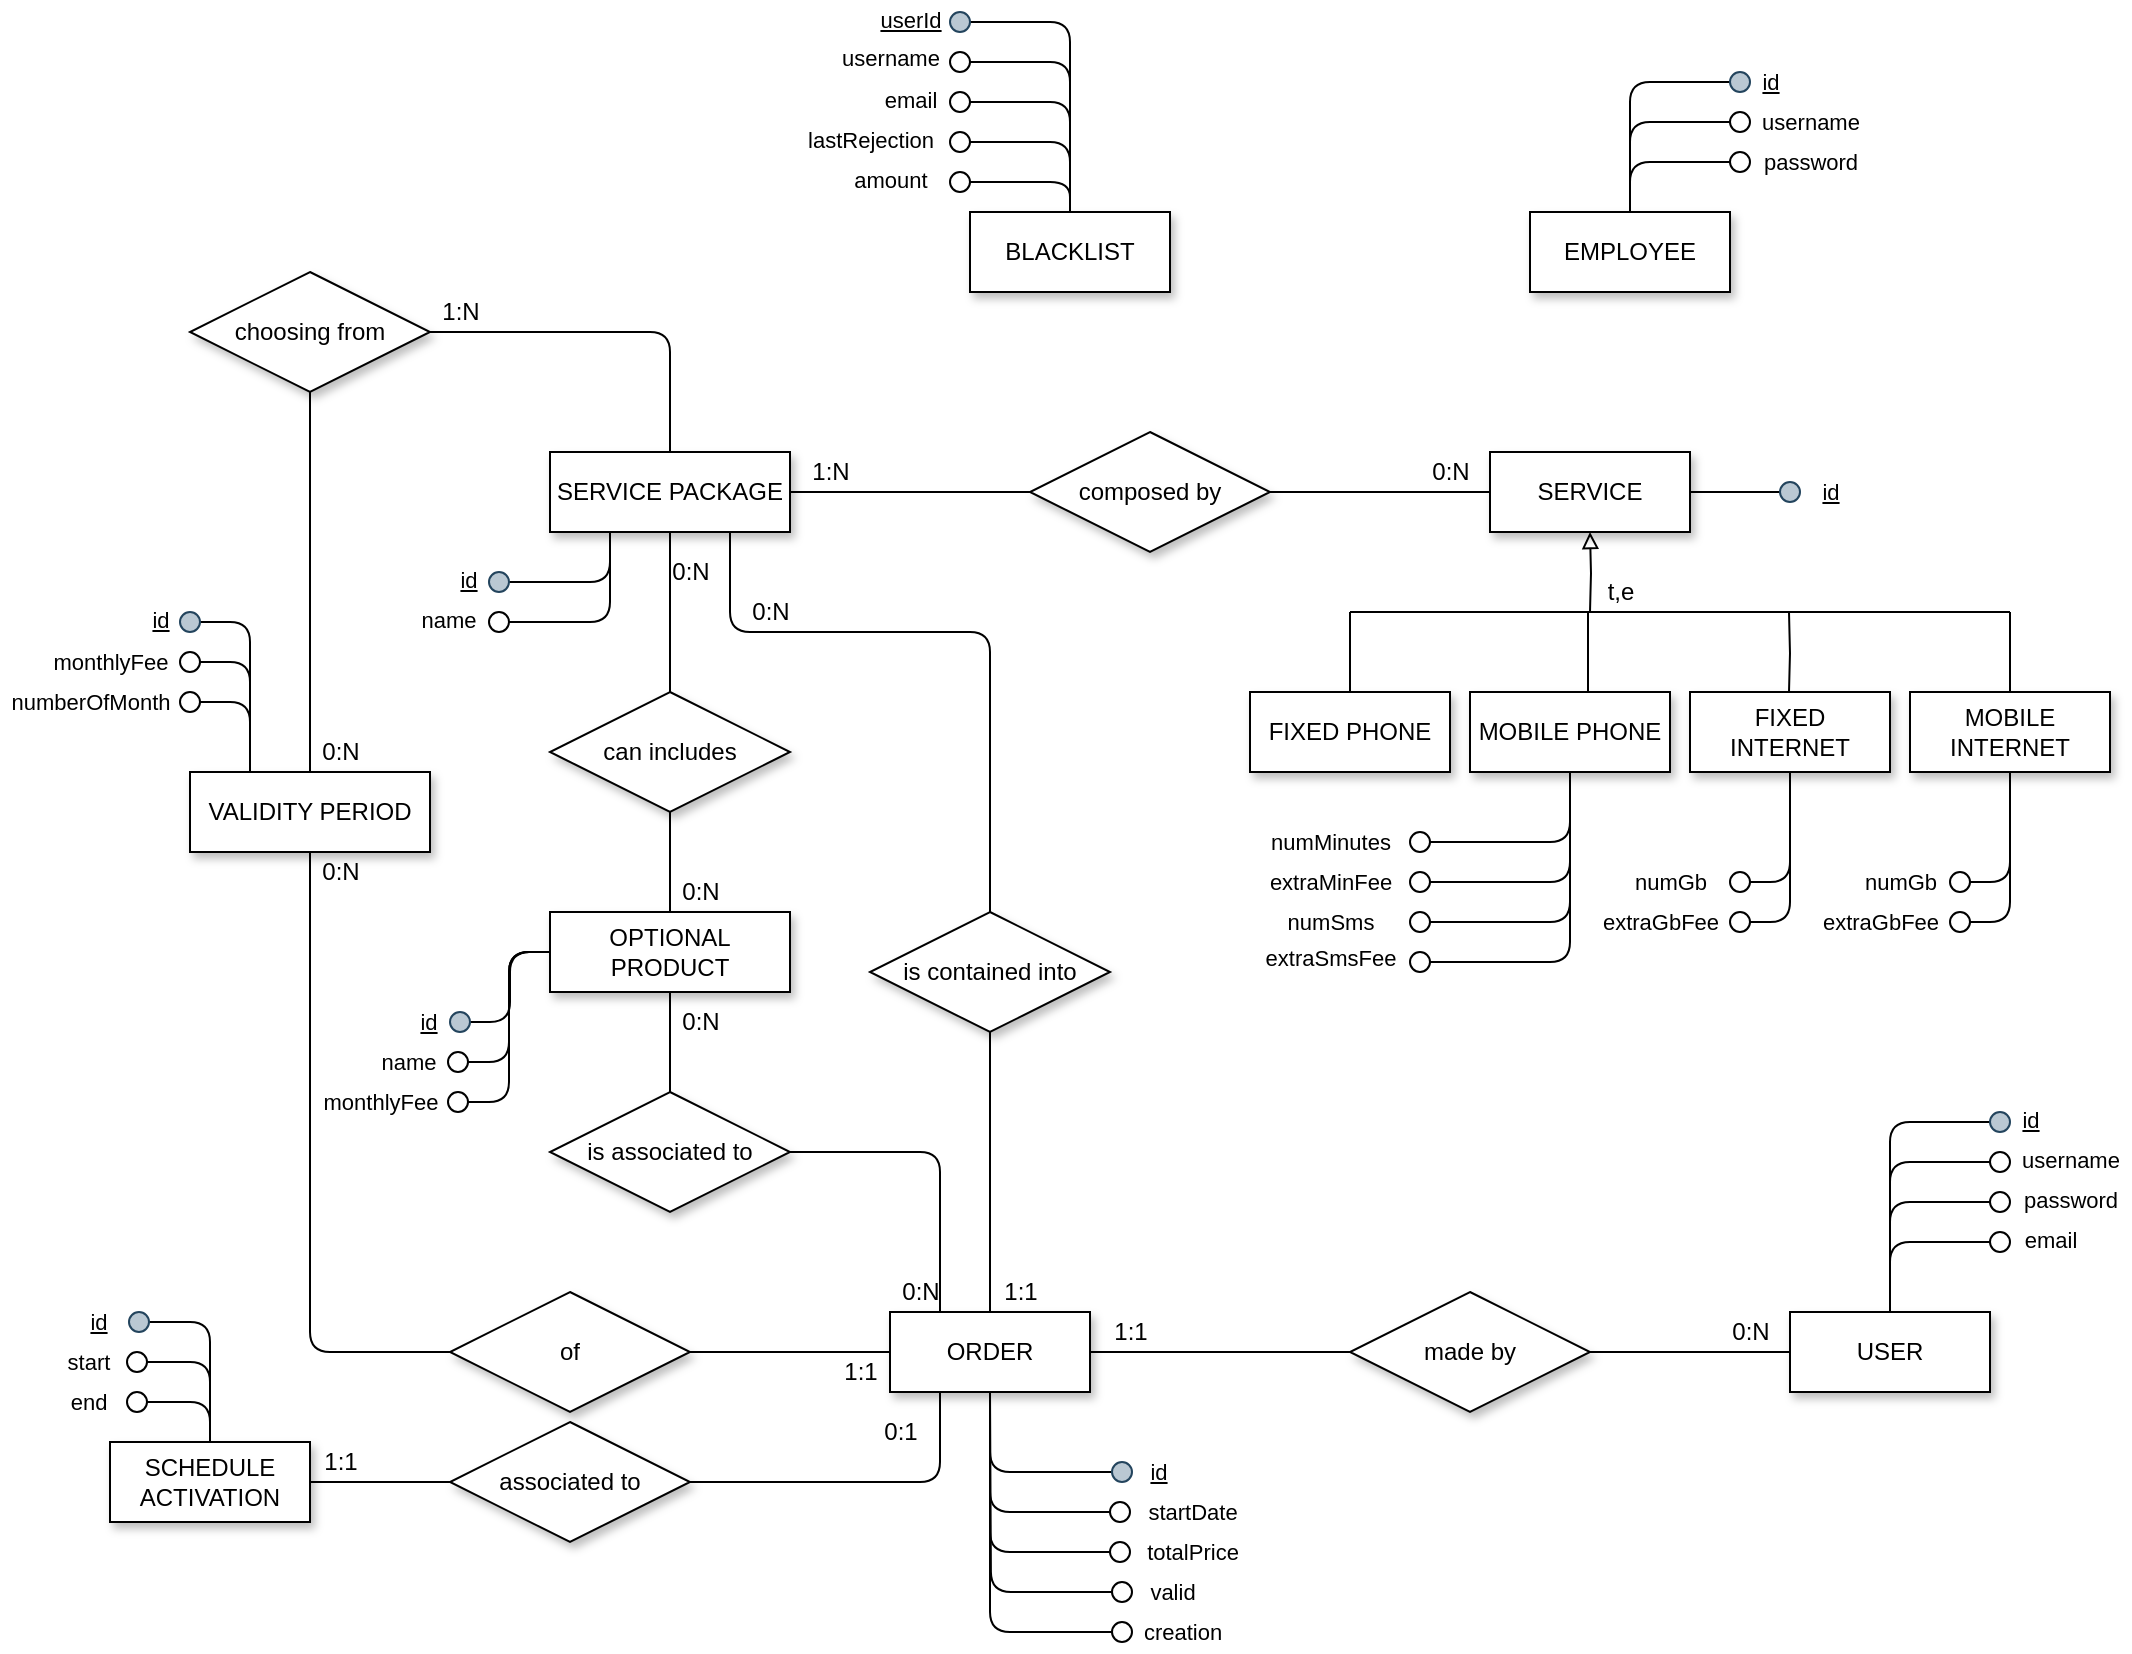 <mxfile version="14.1.8" type="device"><diagram id="R2lEEEUBdFMjLlhIrx00" name="Page-1"><mxGraphModel dx="2031" dy="1174" grid="1" gridSize="10" guides="1" tooltips="1" connect="1" arrows="1" fold="1" page="1" pageScale="1" pageWidth="1100" pageHeight="850" math="0" shadow="0" extFonts="Permanent Marker^https://fonts.googleapis.com/css?family=Permanent+Marker"><root><mxCell id="0"/><mxCell id="1" parent="0"/><mxCell id="DL8TRRLfG4bIvqw7G9jC-22" style="edgeStyle=orthogonalEdgeStyle;rounded=1;orthogonalLoop=1;jettySize=auto;html=1;endArrow=none;endFill=0;exitX=0.5;exitY=1;exitDx=0;exitDy=0;entryX=0;entryY=0.5;entryDx=0;entryDy=0;" parent="1" source="DL8TRRLfG4bIvqw7G9jC-1" target="DL8TRRLfG4bIvqw7G9jC-36" edge="1"><mxGeometry relative="1" as="geometry"><mxPoint x="240" y="710" as="targetPoint"/></mxGeometry></mxCell><mxCell id="fl0p3WWboiXmu6YrCpWv-63" style="edgeStyle=orthogonalEdgeStyle;rounded=1;orthogonalLoop=1;jettySize=auto;html=1;exitX=0.25;exitY=0;exitDx=0;exitDy=0;entryX=1;entryY=0.5;entryDx=0;entryDy=0;endArrow=none;endFill=0;fontSize=11;" edge="1" parent="1" source="DL8TRRLfG4bIvqw7G9jC-1" target="fl0p3WWboiXmu6YrCpWv-62"><mxGeometry relative="1" as="geometry"/></mxCell><mxCell id="fl0p3WWboiXmu6YrCpWv-64" style="edgeStyle=orthogonalEdgeStyle;rounded=1;orthogonalLoop=1;jettySize=auto;html=1;exitX=0.25;exitY=0;exitDx=0;exitDy=0;entryX=1;entryY=0.5;entryDx=0;entryDy=0;endArrow=none;endFill=0;fontSize=11;" edge="1" parent="1" source="DL8TRRLfG4bIvqw7G9jC-1" target="fl0p3WWboiXmu6YrCpWv-61"><mxGeometry relative="1" as="geometry"/></mxCell><mxCell id="fl0p3WWboiXmu6YrCpWv-65" style="edgeStyle=orthogonalEdgeStyle;rounded=1;orthogonalLoop=1;jettySize=auto;html=1;exitX=0.25;exitY=0;exitDx=0;exitDy=0;entryX=1;entryY=0.5;entryDx=0;entryDy=0;endArrow=none;endFill=0;fontSize=11;" edge="1" parent="1" source="DL8TRRLfG4bIvqw7G9jC-1" target="fl0p3WWboiXmu6YrCpWv-60"><mxGeometry relative="1" as="geometry"/></mxCell><mxCell id="DL8TRRLfG4bIvqw7G9jC-1" value="VALIDITY PERIOD" style="whiteSpace=wrap;html=1;align=center;shadow=1;" parent="1" vertex="1"><mxGeometry x="100" y="400" width="120" height="40" as="geometry"/></mxCell><mxCell id="DL8TRRLfG4bIvqw7G9jC-27" style="edgeStyle=orthogonalEdgeStyle;rounded=1;orthogonalLoop=1;jettySize=auto;html=1;entryX=1;entryY=0.5;entryDx=0;entryDy=0;endArrow=none;endFill=0;exitX=0.5;exitY=0;exitDx=0;exitDy=0;" parent="1" source="DL8TRRLfG4bIvqw7G9jC-2" target="DL8TRRLfG4bIvqw7G9jC-5" edge="1"><mxGeometry relative="1" as="geometry"/></mxCell><mxCell id="DL8TRRLfG4bIvqw7G9jC-28" value="" style="edgeStyle=orthogonalEdgeStyle;rounded=1;orthogonalLoop=1;jettySize=auto;html=1;endArrow=none;endFill=0;" parent="1" source="DL8TRRLfG4bIvqw7G9jC-2" target="DL8TRRLfG4bIvqw7G9jC-19" edge="1"><mxGeometry relative="1" as="geometry"/></mxCell><mxCell id="DL8TRRLfG4bIvqw7G9jC-33" value="" style="edgeStyle=orthogonalEdgeStyle;rounded=1;orthogonalLoop=1;jettySize=auto;html=1;endArrow=none;endFill=0;" parent="1" source="DL8TRRLfG4bIvqw7G9jC-2" target="DL8TRRLfG4bIvqw7G9jC-3" edge="1"><mxGeometry relative="1" as="geometry"/></mxCell><mxCell id="DL8TRRLfG4bIvqw7G9jC-34" style="edgeStyle=orthogonalEdgeStyle;rounded=1;orthogonalLoop=1;jettySize=auto;html=1;endArrow=none;endFill=0;entryX=0.5;entryY=0;entryDx=0;entryDy=0;exitX=0.75;exitY=1;exitDx=0;exitDy=0;" parent="1" source="DL8TRRLfG4bIvqw7G9jC-2" target="DL8TRRLfG4bIvqw7G9jC-18" edge="1"><mxGeometry relative="1" as="geometry"><Array as="points"><mxPoint x="370" y="330"/><mxPoint x="500" y="330"/></Array></mxGeometry></mxCell><mxCell id="fl0p3WWboiXmu6YrCpWv-118" style="edgeStyle=orthogonalEdgeStyle;rounded=1;orthogonalLoop=1;jettySize=auto;html=1;exitX=0.25;exitY=1;exitDx=0;exitDy=0;entryX=1;entryY=0.5;entryDx=0;entryDy=0;endArrow=none;endFill=0;fontSize=11;" edge="1" parent="1" source="DL8TRRLfG4bIvqw7G9jC-2" target="fl0p3WWboiXmu6YrCpWv-53"><mxGeometry relative="1" as="geometry"/></mxCell><mxCell id="fl0p3WWboiXmu6YrCpWv-119" style="edgeStyle=orthogonalEdgeStyle;rounded=1;orthogonalLoop=1;jettySize=auto;html=1;exitX=0.25;exitY=1;exitDx=0;exitDy=0;entryX=1;entryY=0.5;entryDx=0;entryDy=0;endArrow=none;endFill=0;fontSize=11;" edge="1" parent="1" source="DL8TRRLfG4bIvqw7G9jC-2" target="fl0p3WWboiXmu6YrCpWv-56"><mxGeometry relative="1" as="geometry"/></mxCell><mxCell id="DL8TRRLfG4bIvqw7G9jC-2" value="SERVICE PACKAGE" style="whiteSpace=wrap;html=1;align=center;glass=0;rounded=0;shadow=1;" parent="1" vertex="1"><mxGeometry x="280" y="240" width="120" height="40" as="geometry"/></mxCell><mxCell id="DL8TRRLfG4bIvqw7G9jC-3" value="can includes" style="shape=rhombus;perimeter=rhombusPerimeter;whiteSpace=wrap;html=1;align=center;shadow=1;" parent="1" vertex="1"><mxGeometry x="280" y="360" width="120" height="60" as="geometry"/></mxCell><mxCell id="DL8TRRLfG4bIvqw7G9jC-26" value="" style="edgeStyle=orthogonalEdgeStyle;rounded=1;orthogonalLoop=1;jettySize=auto;html=1;endArrow=none;endFill=0;" parent="1" source="DL8TRRLfG4bIvqw7G9jC-4" target="DL8TRRLfG4bIvqw7G9jC-12" edge="1"><mxGeometry relative="1" as="geometry"/></mxCell><mxCell id="fl0p3WWboiXmu6YrCpWv-77" style="edgeStyle=orthogonalEdgeStyle;rounded=1;orthogonalLoop=1;jettySize=auto;html=1;entryX=1;entryY=0.5;entryDx=0;entryDy=0;endArrow=none;endFill=0;fontSize=11;" edge="1" parent="1" source="DL8TRRLfG4bIvqw7G9jC-4" target="fl0p3WWboiXmu6YrCpWv-69"><mxGeometry relative="1" as="geometry"/></mxCell><mxCell id="fl0p3WWboiXmu6YrCpWv-78" style="edgeStyle=orthogonalEdgeStyle;rounded=1;orthogonalLoop=1;jettySize=auto;html=1;entryX=1;entryY=0.5;entryDx=0;entryDy=0;endArrow=none;endFill=0;fontSize=11;" edge="1" parent="1" source="DL8TRRLfG4bIvqw7G9jC-4" target="fl0p3WWboiXmu6YrCpWv-70"><mxGeometry relative="1" as="geometry"/></mxCell><mxCell id="fl0p3WWboiXmu6YrCpWv-79" style="edgeStyle=orthogonalEdgeStyle;rounded=1;orthogonalLoop=1;jettySize=auto;html=1;entryX=1;entryY=0.5;entryDx=0;entryDy=0;endArrow=none;endFill=0;fontSize=11;" edge="1" parent="1" source="DL8TRRLfG4bIvqw7G9jC-4" target="fl0p3WWboiXmu6YrCpWv-71"><mxGeometry relative="1" as="geometry"/></mxCell><mxCell id="DL8TRRLfG4bIvqw7G9jC-4" value="OPTIONAL PRODUCT" style="whiteSpace=wrap;html=1;align=center;shadow=1;" parent="1" vertex="1"><mxGeometry x="280" y="470" width="120" height="40" as="geometry"/></mxCell><mxCell id="DL8TRRLfG4bIvqw7G9jC-5" value="choosing from" style="shape=rhombus;perimeter=rhombusPerimeter;whiteSpace=wrap;html=1;align=center;shadow=1;" parent="1" vertex="1"><mxGeometry x="100" y="150" width="120" height="60" as="geometry"/></mxCell><mxCell id="DL8TRRLfG4bIvqw7G9jC-9" value="" style="endArrow=none;html=1;rounded=0;entryX=0.5;entryY=0;entryDx=0;entryDy=0;exitX=0.5;exitY=1;exitDx=0;exitDy=0;" parent="1" source="DL8TRRLfG4bIvqw7G9jC-5" target="DL8TRRLfG4bIvqw7G9jC-1" edge="1"><mxGeometry relative="1" as="geometry"><mxPoint x="50" y="310" as="sourcePoint"/><mxPoint x="210" y="310" as="targetPoint"/></mxGeometry></mxCell><mxCell id="DL8TRRLfG4bIvqw7G9jC-10" value="" style="endArrow=none;html=1;rounded=0;entryX=0.5;entryY=0;entryDx=0;entryDy=0;exitX=0.5;exitY=1;exitDx=0;exitDy=0;" parent="1" source="DL8TRRLfG4bIvqw7G9jC-2" target="DL8TRRLfG4bIvqw7G9jC-3" edge="1"><mxGeometry relative="1" as="geometry"><mxPoint x="220" y="360" as="sourcePoint"/><mxPoint x="380" y="360" as="targetPoint"/></mxGeometry></mxCell><mxCell id="DL8TRRLfG4bIvqw7G9jC-11" value="" style="endArrow=none;html=1;rounded=0;exitX=0.5;exitY=1;exitDx=0;exitDy=0;" parent="1" source="DL8TRRLfG4bIvqw7G9jC-3" target="DL8TRRLfG4bIvqw7G9jC-4" edge="1"><mxGeometry relative="1" as="geometry"><mxPoint x="290" y="500" as="sourcePoint"/><mxPoint x="450" y="500" as="targetPoint"/></mxGeometry></mxCell><mxCell id="DL8TRRLfG4bIvqw7G9jC-23" value="" style="edgeStyle=orthogonalEdgeStyle;rounded=1;orthogonalLoop=1;jettySize=auto;html=1;endArrow=none;endFill=0;entryX=0.25;entryY=0;entryDx=0;entryDy=0;" parent="1" source="DL8TRRLfG4bIvqw7G9jC-12" target="DL8TRRLfG4bIvqw7G9jC-14" edge="1"><mxGeometry relative="1" as="geometry"><mxPoint x="400" y="690" as="targetPoint"/></mxGeometry></mxCell><mxCell id="DL8TRRLfG4bIvqw7G9jC-12" value="is associated to" style="shape=rhombus;perimeter=rhombusPerimeter;whiteSpace=wrap;html=1;align=center;shadow=1;" parent="1" vertex="1"><mxGeometry x="280" y="560" width="120" height="60" as="geometry"/></mxCell><mxCell id="DL8TRRLfG4bIvqw7G9jC-13" value="SERVICE" style="whiteSpace=wrap;html=1;align=center;shadow=1;" parent="1" vertex="1"><mxGeometry x="750" y="240" width="100" height="40" as="geometry"/></mxCell><mxCell id="DL8TRRLfG4bIvqw7G9jC-24" value="" style="edgeStyle=orthogonalEdgeStyle;rounded=1;orthogonalLoop=1;jettySize=auto;html=1;endArrow=none;endFill=0;" parent="1" source="DL8TRRLfG4bIvqw7G9jC-14" target="DL8TRRLfG4bIvqw7G9jC-21" edge="1"><mxGeometry relative="1" as="geometry"/></mxCell><mxCell id="fl0p3WWboiXmu6YrCpWv-104" style="edgeStyle=orthogonalEdgeStyle;rounded=1;orthogonalLoop=1;jettySize=auto;html=1;entryX=0;entryY=0.5;entryDx=0;entryDy=0;endArrow=none;endFill=0;fontSize=11;" edge="1" parent="1" source="DL8TRRLfG4bIvqw7G9jC-14" target="fl0p3WWboiXmu6YrCpWv-97"><mxGeometry relative="1" as="geometry"><Array as="points"><mxPoint x="500" y="750"/></Array></mxGeometry></mxCell><mxCell id="fl0p3WWboiXmu6YrCpWv-105" style="edgeStyle=orthogonalEdgeStyle;rounded=1;orthogonalLoop=1;jettySize=auto;html=1;entryX=0;entryY=0.5;entryDx=0;entryDy=0;endArrow=none;endFill=0;fontSize=11;" edge="1" parent="1" source="DL8TRRLfG4bIvqw7G9jC-14" target="fl0p3WWboiXmu6YrCpWv-98"><mxGeometry relative="1" as="geometry"><Array as="points"><mxPoint x="500" y="770"/></Array></mxGeometry></mxCell><mxCell id="DL8TRRLfG4bIvqw7G9jC-14" value="ORDER" style="whiteSpace=wrap;html=1;align=center;shadow=1;" parent="1" vertex="1"><mxGeometry x="450" y="670" width="100" height="40" as="geometry"/></mxCell><mxCell id="fl0p3WWboiXmu6YrCpWv-21" style="edgeStyle=orthogonalEdgeStyle;rounded=1;orthogonalLoop=1;jettySize=auto;html=1;entryX=1;entryY=0.5;entryDx=0;entryDy=0;fontSize=11;endArrow=none;endFill=0;" edge="1" parent="1" source="DL8TRRLfG4bIvqw7G9jC-15" target="fl0p3WWboiXmu6YrCpWv-15"><mxGeometry relative="1" as="geometry"><Array as="points"><mxPoint x="540" y="105"/></Array></mxGeometry></mxCell><mxCell id="fl0p3WWboiXmu6YrCpWv-22" style="edgeStyle=orthogonalEdgeStyle;rounded=1;orthogonalLoop=1;jettySize=auto;html=1;entryX=1;entryY=0.5;entryDx=0;entryDy=0;endArrow=none;endFill=0;fontSize=11;" edge="1" parent="1" source="DL8TRRLfG4bIvqw7G9jC-15" target="fl0p3WWboiXmu6YrCpWv-17"><mxGeometry relative="1" as="geometry"/></mxCell><mxCell id="fl0p3WWboiXmu6YrCpWv-23" style="edgeStyle=orthogonalEdgeStyle;rounded=1;orthogonalLoop=1;jettySize=auto;html=1;entryX=1;entryY=0.5;entryDx=0;entryDy=0;endArrow=none;endFill=0;fontSize=11;" edge="1" parent="1" source="DL8TRRLfG4bIvqw7G9jC-15" target="fl0p3WWboiXmu6YrCpWv-18"><mxGeometry relative="1" as="geometry"/></mxCell><mxCell id="fl0p3WWboiXmu6YrCpWv-24" style="edgeStyle=orthogonalEdgeStyle;rounded=1;orthogonalLoop=1;jettySize=auto;html=1;entryX=1;entryY=0.5;entryDx=0;entryDy=0;endArrow=none;endFill=0;fontSize=11;" edge="1" parent="1" source="DL8TRRLfG4bIvqw7G9jC-15" target="fl0p3WWboiXmu6YrCpWv-16"><mxGeometry relative="1" as="geometry"/></mxCell><mxCell id="fl0p3WWboiXmu6YrCpWv-25" style="edgeStyle=orthogonalEdgeStyle;rounded=1;orthogonalLoop=1;jettySize=auto;html=1;entryX=1;entryY=0.5;entryDx=0;entryDy=0;endArrow=none;endFill=0;fontSize=11;" edge="1" parent="1" source="DL8TRRLfG4bIvqw7G9jC-15" target="fl0p3WWboiXmu6YrCpWv-14"><mxGeometry relative="1" as="geometry"/></mxCell><mxCell id="DL8TRRLfG4bIvqw7G9jC-15" value="BLACKLIST" style="whiteSpace=wrap;html=1;align=center;shadow=1;" parent="1" vertex="1"><mxGeometry x="490" y="120" width="100" height="40" as="geometry"/></mxCell><mxCell id="fl0p3WWboiXmu6YrCpWv-88" style="edgeStyle=orthogonalEdgeStyle;rounded=1;orthogonalLoop=1;jettySize=auto;html=1;entryX=0;entryY=0.5;entryDx=0;entryDy=0;endArrow=none;endFill=0;fontSize=11;" edge="1" parent="1" source="DL8TRRLfG4bIvqw7G9jC-16" target="fl0p3WWboiXmu6YrCpWv-84"><mxGeometry relative="1" as="geometry"/></mxCell><mxCell id="fl0p3WWboiXmu6YrCpWv-89" style="edgeStyle=orthogonalEdgeStyle;rounded=1;orthogonalLoop=1;jettySize=auto;html=1;entryX=0;entryY=0.5;entryDx=0;entryDy=0;endArrow=none;endFill=0;fontSize=11;" edge="1" parent="1" source="DL8TRRLfG4bIvqw7G9jC-16" target="fl0p3WWboiXmu6YrCpWv-85"><mxGeometry relative="1" as="geometry"/></mxCell><mxCell id="fl0p3WWboiXmu6YrCpWv-90" style="edgeStyle=orthogonalEdgeStyle;rounded=1;orthogonalLoop=1;jettySize=auto;html=1;entryX=0;entryY=0.5;entryDx=0;entryDy=0;endArrow=none;endFill=0;fontSize=11;" edge="1" parent="1" source="DL8TRRLfG4bIvqw7G9jC-16" target="fl0p3WWboiXmu6YrCpWv-86"><mxGeometry relative="1" as="geometry"/></mxCell><mxCell id="fl0p3WWboiXmu6YrCpWv-91" style="edgeStyle=orthogonalEdgeStyle;rounded=1;orthogonalLoop=1;jettySize=auto;html=1;entryX=0;entryY=0.5;entryDx=0;entryDy=0;endArrow=none;endFill=0;fontSize=11;" edge="1" parent="1" source="DL8TRRLfG4bIvqw7G9jC-16" target="fl0p3WWboiXmu6YrCpWv-87"><mxGeometry relative="1" as="geometry"/></mxCell><mxCell id="DL8TRRLfG4bIvqw7G9jC-16" value="USER" style="whiteSpace=wrap;html=1;align=center;shadow=1;" parent="1" vertex="1"><mxGeometry x="900" y="670" width="100" height="40" as="geometry"/></mxCell><mxCell id="DL8TRRLfG4bIvqw7G9jC-46" style="edgeStyle=orthogonalEdgeStyle;rounded=1;orthogonalLoop=1;jettySize=auto;html=1;endArrow=none;endFill=0;" parent="1" source="DL8TRRLfG4bIvqw7G9jC-17" edge="1"><mxGeometry relative="1" as="geometry"><mxPoint x="680" y="320" as="targetPoint"/></mxGeometry></mxCell><mxCell id="DL8TRRLfG4bIvqw7G9jC-17" value="FIXED PHONE" style="whiteSpace=wrap;html=1;align=center;shadow=1;" parent="1" vertex="1"><mxGeometry x="630" y="360" width="100" height="40" as="geometry"/></mxCell><mxCell id="DL8TRRLfG4bIvqw7G9jC-35" style="edgeStyle=orthogonalEdgeStyle;rounded=1;orthogonalLoop=1;jettySize=auto;html=1;entryX=0.5;entryY=0;entryDx=0;entryDy=0;endArrow=none;endFill=0;" parent="1" source="DL8TRRLfG4bIvqw7G9jC-18" target="DL8TRRLfG4bIvqw7G9jC-14" edge="1"><mxGeometry relative="1" as="geometry"/></mxCell><mxCell id="DL8TRRLfG4bIvqw7G9jC-18" value="is contained into" style="shape=rhombus;perimeter=rhombusPerimeter;whiteSpace=wrap;html=1;align=center;shadow=1;" parent="1" vertex="1"><mxGeometry x="440" y="470" width="120" height="60" as="geometry"/></mxCell><mxCell id="DL8TRRLfG4bIvqw7G9jC-29" value="" style="edgeStyle=orthogonalEdgeStyle;rounded=1;orthogonalLoop=1;jettySize=auto;html=1;endArrow=none;endFill=0;" parent="1" source="DL8TRRLfG4bIvqw7G9jC-19" target="DL8TRRLfG4bIvqw7G9jC-13" edge="1"><mxGeometry relative="1" as="geometry"/></mxCell><mxCell id="DL8TRRLfG4bIvqw7G9jC-19" value="composed by" style="shape=rhombus;perimeter=rhombusPerimeter;whiteSpace=wrap;html=1;align=center;shadow=1;" parent="1" vertex="1"><mxGeometry x="520" y="230" width="120" height="60" as="geometry"/></mxCell><mxCell id="DL8TRRLfG4bIvqw7G9jC-25" value="" style="edgeStyle=orthogonalEdgeStyle;rounded=1;orthogonalLoop=1;jettySize=auto;html=1;endArrow=none;endFill=0;" parent="1" source="DL8TRRLfG4bIvqw7G9jC-21" target="DL8TRRLfG4bIvqw7G9jC-16" edge="1"><mxGeometry relative="1" as="geometry"/></mxCell><mxCell id="DL8TRRLfG4bIvqw7G9jC-21" value="made by" style="shape=rhombus;perimeter=rhombusPerimeter;whiteSpace=wrap;html=1;align=center;shadow=1;" parent="1" vertex="1"><mxGeometry x="680" y="660" width="120" height="60" as="geometry"/></mxCell><mxCell id="fl0p3WWboiXmu6YrCpWv-34" style="edgeStyle=orthogonalEdgeStyle;rounded=1;orthogonalLoop=1;jettySize=auto;html=1;endArrow=none;endFill=0;fontSize=11;entryX=1;entryY=0.5;entryDx=0;entryDy=0;" edge="1" parent="1" source="DL8TRRLfG4bIvqw7G9jC-30" target="fl0p3WWboiXmu6YrCpWv-32"><mxGeometry relative="1" as="geometry"><mxPoint x="740" y="480" as="targetPoint"/><Array as="points"><mxPoint x="790" y="475"/></Array></mxGeometry></mxCell><mxCell id="fl0p3WWboiXmu6YrCpWv-35" style="edgeStyle=orthogonalEdgeStyle;rounded=1;orthogonalLoop=1;jettySize=auto;html=1;endArrow=none;endFill=0;fontSize=11;entryX=1;entryY=0.5;entryDx=0;entryDy=0;" edge="1" parent="1" source="DL8TRRLfG4bIvqw7G9jC-30" target="fl0p3WWboiXmu6YrCpWv-33"><mxGeometry relative="1" as="geometry"><mxPoint x="740" y="500" as="targetPoint"/><Array as="points"><mxPoint x="790" y="495"/></Array></mxGeometry></mxCell><mxCell id="DL8TRRLfG4bIvqw7G9jC-30" value="MOBILE PHONE" style="whiteSpace=wrap;html=1;align=center;shadow=1;" parent="1" vertex="1"><mxGeometry x="740" y="360" width="100" height="40" as="geometry"/></mxCell><mxCell id="fl0p3WWboiXmu6YrCpWv-40" style="edgeStyle=orthogonalEdgeStyle;rounded=1;orthogonalLoop=1;jettySize=auto;html=1;entryX=1;entryY=0.5;entryDx=0;entryDy=0;endArrow=none;endFill=0;fontSize=11;" edge="1" parent="1" source="DL8TRRLfG4bIvqw7G9jC-31" target="fl0p3WWboiXmu6YrCpWv-38"><mxGeometry relative="1" as="geometry"/></mxCell><mxCell id="fl0p3WWboiXmu6YrCpWv-41" style="edgeStyle=orthogonalEdgeStyle;rounded=1;orthogonalLoop=1;jettySize=auto;html=1;entryX=1;entryY=0.5;entryDx=0;entryDy=0;endArrow=none;endFill=0;fontSize=11;" edge="1" parent="1" source="DL8TRRLfG4bIvqw7G9jC-31" target="fl0p3WWboiXmu6YrCpWv-39"><mxGeometry relative="1" as="geometry"/></mxCell><mxCell id="DL8TRRLfG4bIvqw7G9jC-31" value="FIXED INTERNET" style="whiteSpace=wrap;html=1;align=center;shadow=1;" parent="1" vertex="1"><mxGeometry x="850" y="360" width="100" height="40" as="geometry"/></mxCell><mxCell id="DL8TRRLfG4bIvqw7G9jC-47" style="edgeStyle=orthogonalEdgeStyle;rounded=1;orthogonalLoop=1;jettySize=auto;html=1;endArrow=none;endFill=0;" parent="1" source="DL8TRRLfG4bIvqw7G9jC-32" edge="1"><mxGeometry relative="1" as="geometry"><mxPoint x="1010" y="320" as="targetPoint"/></mxGeometry></mxCell><mxCell id="fl0p3WWboiXmu6YrCpWv-49" style="edgeStyle=orthogonalEdgeStyle;rounded=1;orthogonalLoop=1;jettySize=auto;html=1;entryX=1;entryY=0.5;entryDx=0;entryDy=0;endArrow=none;endFill=0;fontSize=11;" edge="1" parent="1" source="DL8TRRLfG4bIvqw7G9jC-32" target="fl0p3WWboiXmu6YrCpWv-44"><mxGeometry relative="1" as="geometry"/></mxCell><mxCell id="fl0p3WWboiXmu6YrCpWv-50" style="edgeStyle=orthogonalEdgeStyle;rounded=1;orthogonalLoop=1;jettySize=auto;html=1;entryX=1;entryY=0.5;entryDx=0;entryDy=0;endArrow=none;endFill=0;fontSize=11;" edge="1" parent="1" source="DL8TRRLfG4bIvqw7G9jC-32" target="fl0p3WWboiXmu6YrCpWv-45"><mxGeometry relative="1" as="geometry"/></mxCell><mxCell id="DL8TRRLfG4bIvqw7G9jC-32" value="MOBILE INTERNET" style="whiteSpace=wrap;html=1;align=center;shadow=1;" parent="1" vertex="1"><mxGeometry x="960" y="360" width="100" height="40" as="geometry"/></mxCell><mxCell id="DL8TRRLfG4bIvqw7G9jC-37" value="" style="edgeStyle=orthogonalEdgeStyle;rounded=1;orthogonalLoop=1;jettySize=auto;html=1;endArrow=none;endFill=0;" parent="1" source="DL8TRRLfG4bIvqw7G9jC-36" target="DL8TRRLfG4bIvqw7G9jC-14" edge="1"><mxGeometry relative="1" as="geometry"/></mxCell><mxCell id="DL8TRRLfG4bIvqw7G9jC-36" value="of" style="shape=rhombus;perimeter=rhombusPerimeter;whiteSpace=wrap;html=1;align=center;shadow=1;" parent="1" vertex="1"><mxGeometry x="230" y="660" width="120" height="60" as="geometry"/></mxCell><mxCell id="DL8TRRLfG4bIvqw7G9jC-44" value="" style="endArrow=none;html=1;rounded=0;" parent="1" edge="1"><mxGeometry relative="1" as="geometry"><mxPoint x="680" y="320" as="sourcePoint"/><mxPoint x="1010" y="320" as="targetPoint"/></mxGeometry></mxCell><mxCell id="DL8TRRLfG4bIvqw7G9jC-48" style="edgeStyle=orthogonalEdgeStyle;rounded=1;orthogonalLoop=1;jettySize=auto;html=1;endArrow=none;endFill=0;" parent="1" edge="1"><mxGeometry relative="1" as="geometry"><mxPoint x="799" y="320" as="targetPoint"/><mxPoint x="799" y="360" as="sourcePoint"/><Array as="points"><mxPoint x="799" y="340"/><mxPoint x="799" y="340"/></Array></mxGeometry></mxCell><mxCell id="DL8TRRLfG4bIvqw7G9jC-49" style="edgeStyle=orthogonalEdgeStyle;rounded=1;orthogonalLoop=1;jettySize=auto;html=1;endArrow=none;endFill=0;" parent="1" edge="1"><mxGeometry relative="1" as="geometry"><mxPoint x="899.5" y="320" as="targetPoint"/><mxPoint x="899.5" y="360" as="sourcePoint"/></mxGeometry></mxCell><mxCell id="DL8TRRLfG4bIvqw7G9jC-50" style="edgeStyle=orthogonalEdgeStyle;rounded=1;orthogonalLoop=1;jettySize=auto;html=1;endArrow=block;endFill=0;" parent="1" edge="1"><mxGeometry relative="1" as="geometry"><mxPoint x="800" y="280" as="targetPoint"/><mxPoint x="800" y="320" as="sourcePoint"/></mxGeometry></mxCell><mxCell id="DL8TRRLfG4bIvqw7G9jC-87" style="edgeStyle=orthogonalEdgeStyle;rounded=1;orthogonalLoop=1;jettySize=auto;html=1;entryX=1;entryY=0.5;entryDx=0;entryDy=0;endArrow=none;endFill=0;exitX=0;exitY=0.5;exitDx=0;exitDy=0;" parent="1" source="fl0p3WWboiXmu6YrCpWv-52" target="DL8TRRLfG4bIvqw7G9jC-13" edge="1"><mxGeometry relative="1" as="geometry"><mxPoint x="890" y="260" as="sourcePoint"/></mxGeometry></mxCell><mxCell id="DL8TRRLfG4bIvqw7G9jC-108" style="edgeStyle=orthogonalEdgeStyle;rounded=1;orthogonalLoop=1;jettySize=auto;html=1;entryX=0.5;entryY=1;entryDx=0;entryDy=0;endArrow=none;endFill=0;exitX=1;exitY=0.5;exitDx=0;exitDy=0;" parent="1" source="fl0p3WWboiXmu6YrCpWv-31" target="DL8TRRLfG4bIvqw7G9jC-30" edge="1"><mxGeometry relative="1" as="geometry"><mxPoint x="725.0" y="460" as="sourcePoint"/></mxGeometry></mxCell><mxCell id="DL8TRRLfG4bIvqw7G9jC-101" style="edgeStyle=orthogonalEdgeStyle;rounded=1;orthogonalLoop=1;jettySize=auto;html=1;exitX=0.5;exitY=1;exitDx=0;exitDy=0;endArrow=none;endFill=0;" parent="1" edge="1"><mxGeometry relative="1" as="geometry"><mxPoint x="720" y="555" as="sourcePoint"/><mxPoint x="720" y="555" as="targetPoint"/></mxGeometry></mxCell><mxCell id="DL8TRRLfG4bIvqw7G9jC-110" style="edgeStyle=orthogonalEdgeStyle;rounded=1;orthogonalLoop=1;jettySize=auto;html=1;entryX=0.5;entryY=1;entryDx=0;entryDy=0;endArrow=none;endFill=0;exitX=1;exitY=0.5;exitDx=0;exitDy=0;" parent="1" source="fl0p3WWboiXmu6YrCpWv-30" target="DL8TRRLfG4bIvqw7G9jC-30" edge="1"><mxGeometry relative="1" as="geometry"><mxPoint x="720.0" y="410" as="sourcePoint"/></mxGeometry></mxCell><mxCell id="DL8TRRLfG4bIvqw7G9jC-112" style="edgeStyle=orthogonalEdgeStyle;rounded=1;orthogonalLoop=1;jettySize=auto;html=1;exitX=0.5;exitY=1;exitDx=0;exitDy=0;endArrow=none;endFill=0;" parent="1" edge="1"><mxGeometry relative="1" as="geometry"><mxPoint x="815" y="560" as="sourcePoint"/><mxPoint x="815" y="560" as="targetPoint"/></mxGeometry></mxCell><mxCell id="DL8TRRLfG4bIvqw7G9jC-117" value="0:N" style="text;html=1;align=center;verticalAlign=middle;resizable=0;points=[];autosize=1;strokeColor=none;fillColor=none;" parent="1" vertex="1"><mxGeometry x="160" y="380" width="30" height="20" as="geometry"/></mxCell><mxCell id="DL8TRRLfG4bIvqw7G9jC-118" value="1:N" style="text;html=1;align=center;verticalAlign=middle;resizable=0;points=[];autosize=1;strokeColor=none;fillColor=none;" parent="1" vertex="1"><mxGeometry x="220" y="160" width="30" height="20" as="geometry"/></mxCell><mxCell id="DL8TRRLfG4bIvqw7G9jC-119" value="1:N" style="text;html=1;align=center;verticalAlign=middle;resizable=0;points=[];autosize=1;strokeColor=none;fillColor=none;" parent="1" vertex="1"><mxGeometry x="405" y="240" width="30" height="20" as="geometry"/></mxCell><mxCell id="DL8TRRLfG4bIvqw7G9jC-120" value="0:N" style="text;html=1;align=center;verticalAlign=middle;resizable=0;points=[];autosize=1;strokeColor=none;fillColor=none;" parent="1" vertex="1"><mxGeometry x="715" y="240" width="30" height="20" as="geometry"/></mxCell><mxCell id="DL8TRRLfG4bIvqw7G9jC-121" value="0:N" style="text;html=1;align=center;verticalAlign=middle;resizable=0;points=[];autosize=1;strokeColor=none;fillColor=none;" parent="1" vertex="1"><mxGeometry x="375" y="310" width="30" height="20" as="geometry"/></mxCell><mxCell id="DL8TRRLfG4bIvqw7G9jC-122" value="1:1" style="text;html=1;align=center;verticalAlign=middle;resizable=0;points=[];autosize=1;strokeColor=none;fillColor=none;" parent="1" vertex="1"><mxGeometry x="500" y="650" width="30" height="20" as="geometry"/></mxCell><mxCell id="DL8TRRLfG4bIvqw7G9jC-123" value="1:1" style="text;html=1;align=center;verticalAlign=middle;resizable=0;points=[];autosize=1;strokeColor=none;fillColor=none;" parent="1" vertex="1"><mxGeometry x="555" y="670" width="30" height="20" as="geometry"/></mxCell><mxCell id="DL8TRRLfG4bIvqw7G9jC-124" value="1:1" style="text;html=1;align=center;verticalAlign=middle;resizable=0;points=[];autosize=1;strokeColor=none;fillColor=none;" parent="1" vertex="1"><mxGeometry x="420" y="690" width="30" height="20" as="geometry"/></mxCell><mxCell id="DL8TRRLfG4bIvqw7G9jC-125" value="0:N" style="text;html=1;align=center;verticalAlign=middle;resizable=0;points=[];autosize=1;strokeColor=none;fillColor=none;" parent="1" vertex="1"><mxGeometry x="160" y="440" width="30" height="20" as="geometry"/></mxCell><mxCell id="DL8TRRLfG4bIvqw7G9jC-126" value="0:N" style="text;html=1;align=center;verticalAlign=middle;resizable=0;points=[];autosize=1;strokeColor=none;fillColor=none;" parent="1" vertex="1"><mxGeometry x="340" y="515" width="30" height="20" as="geometry"/></mxCell><mxCell id="DL8TRRLfG4bIvqw7G9jC-127" value="0:N" style="text;html=1;align=center;verticalAlign=middle;resizable=0;points=[];autosize=1;strokeColor=none;fillColor=none;" parent="1" vertex="1"><mxGeometry x="450" y="650" width="30" height="20" as="geometry"/></mxCell><mxCell id="DL8TRRLfG4bIvqw7G9jC-130" value="0:N" style="text;html=1;align=center;verticalAlign=middle;resizable=0;points=[];autosize=1;strokeColor=none;fillColor=none;" parent="1" vertex="1"><mxGeometry x="865" y="670" width="30" height="20" as="geometry"/></mxCell><mxCell id="DL8TRRLfG4bIvqw7G9jC-131" value="0:N" style="text;html=1;align=center;verticalAlign=middle;resizable=0;points=[];autosize=1;strokeColor=none;fillColor=none;" parent="1" vertex="1"><mxGeometry x="335" y="290" width="30" height="20" as="geometry"/></mxCell><mxCell id="DL8TRRLfG4bIvqw7G9jC-132" value="0:N" style="text;html=1;align=center;verticalAlign=middle;resizable=0;points=[];autosize=1;strokeColor=none;fillColor=none;" parent="1" vertex="1"><mxGeometry x="340" y="450" width="30" height="20" as="geometry"/></mxCell><mxCell id="q7rymdPRHij0SgGi2y7k-4" style="edgeStyle=orthogonalEdgeStyle;orthogonalLoop=1;jettySize=auto;html=1;entryX=0;entryY=0.5;entryDx=0;entryDy=0;endArrow=none;endFill=0;rounded=1;" parent="1" source="q7rymdPRHij0SgGi2y7k-1" target="fl0p3WWboiXmu6YrCpWv-7" edge="1"><mxGeometry relative="1" as="geometry"><mxPoint x="800" y="50" as="targetPoint"/></mxGeometry></mxCell><mxCell id="q7rymdPRHij0SgGi2y7k-5" style="edgeStyle=orthogonalEdgeStyle;rounded=1;orthogonalLoop=1;jettySize=auto;html=1;endArrow=none;endFill=0;entryX=0;entryY=0.5;entryDx=0;entryDy=0;" parent="1" source="q7rymdPRHij0SgGi2y7k-1" target="fl0p3WWboiXmu6YrCpWv-5" edge="1"><mxGeometry relative="1" as="geometry"><mxPoint x="870" y="100" as="targetPoint"/></mxGeometry></mxCell><mxCell id="q7rymdPRHij0SgGi2y7k-7" style="edgeStyle=orthogonalEdgeStyle;rounded=1;orthogonalLoop=1;jettySize=auto;html=1;entryX=0;entryY=0.5;entryDx=0;entryDy=0;endArrow=none;endFill=0;" parent="1" source="q7rymdPRHij0SgGi2y7k-1" target="fl0p3WWboiXmu6YrCpWv-6" edge="1"><mxGeometry relative="1" as="geometry"><mxPoint x="770" y="40" as="targetPoint"/></mxGeometry></mxCell><mxCell id="q7rymdPRHij0SgGi2y7k-1" value="EMPLOYEE" style="whiteSpace=wrap;html=1;align=center;shadow=1;" parent="1" vertex="1"><mxGeometry x="770" y="120" width="100" height="40" as="geometry"/></mxCell><mxCell id="fl0p3WWboiXmu6YrCpWv-115" style="edgeStyle=orthogonalEdgeStyle;rounded=1;orthogonalLoop=1;jettySize=auto;html=1;entryX=1;entryY=0.5;entryDx=0;entryDy=0;endArrow=none;endFill=0;fontSize=11;" edge="1" parent="1" source="e4YrxgqczOtoK0-2mFdS-6" target="fl0p3WWboiXmu6YrCpWv-114"><mxGeometry relative="1" as="geometry"/></mxCell><mxCell id="fl0p3WWboiXmu6YrCpWv-116" style="edgeStyle=orthogonalEdgeStyle;rounded=1;orthogonalLoop=1;jettySize=auto;html=1;entryX=1;entryY=0.5;entryDx=0;entryDy=0;endArrow=none;endFill=0;fontSize=11;" edge="1" parent="1" source="e4YrxgqczOtoK0-2mFdS-6" target="fl0p3WWboiXmu6YrCpWv-113"><mxGeometry relative="1" as="geometry"/></mxCell><mxCell id="fl0p3WWboiXmu6YrCpWv-117" style="edgeStyle=orthogonalEdgeStyle;rounded=1;orthogonalLoop=1;jettySize=auto;html=1;entryX=1;entryY=0.5;entryDx=0;entryDy=0;endArrow=none;endFill=0;fontSize=11;" edge="1" parent="1" source="e4YrxgqczOtoK0-2mFdS-6" target="fl0p3WWboiXmu6YrCpWv-112"><mxGeometry relative="1" as="geometry"/></mxCell><mxCell id="e4YrxgqczOtoK0-2mFdS-6" value="SCHEDULE ACTIVATION" style="whiteSpace=wrap;html=1;align=center;shadow=1;" parent="1" vertex="1"><mxGeometry x="60" y="735" width="100" height="40" as="geometry"/></mxCell><mxCell id="e4YrxgqczOtoK0-2mFdS-8" style="edgeStyle=orthogonalEdgeStyle;rounded=1;orthogonalLoop=1;jettySize=auto;html=1;entryX=1;entryY=0.5;entryDx=0;entryDy=0;endArrow=none;endFill=0;" parent="1" source="e4YrxgqczOtoK0-2mFdS-7" target="e4YrxgqczOtoK0-2mFdS-6" edge="1"><mxGeometry relative="1" as="geometry"/></mxCell><mxCell id="e4YrxgqczOtoK0-2mFdS-9" style="edgeStyle=orthogonalEdgeStyle;rounded=1;orthogonalLoop=1;jettySize=auto;html=1;entryX=0.25;entryY=1;entryDx=0;entryDy=0;endArrow=none;endFill=0;" parent="1" source="e4YrxgqczOtoK0-2mFdS-7" target="DL8TRRLfG4bIvqw7G9jC-14" edge="1"><mxGeometry relative="1" as="geometry"/></mxCell><mxCell id="e4YrxgqczOtoK0-2mFdS-7" value="associated to" style="shape=rhombus;perimeter=rhombusPerimeter;whiteSpace=wrap;html=1;align=center;shadow=1;" parent="1" vertex="1"><mxGeometry x="230" y="725" width="120" height="60" as="geometry"/></mxCell><mxCell id="e4YrxgqczOtoK0-2mFdS-10" value="0:1" style="text;html=1;align=center;verticalAlign=middle;resizable=0;points=[];autosize=1;strokeColor=none;fillColor=none;" parent="1" vertex="1"><mxGeometry x="440" y="720" width="30" height="20" as="geometry"/></mxCell><mxCell id="e4YrxgqczOtoK0-2mFdS-11" value="1:1" style="text;html=1;align=center;verticalAlign=middle;resizable=0;points=[];autosize=1;strokeColor=none;fillColor=none;" parent="1" vertex="1"><mxGeometry x="160" y="735" width="30" height="20" as="geometry"/></mxCell><mxCell id="e4YrxgqczOtoK0-2mFdS-19" value="t,e" style="text;html=1;align=center;verticalAlign=middle;resizable=0;points=[];autosize=1;strokeColor=none;fillColor=none;" parent="1" vertex="1"><mxGeometry x="800" y="300" width="30" height="20" as="geometry"/></mxCell><mxCell id="fl0p3WWboiXmu6YrCpWv-1" value="id" style="text;html=1;align=center;verticalAlign=middle;resizable=0;points=[];autosize=1;fontStyle=4;fontSize=11;" vertex="1" parent="1"><mxGeometry x="880" y="45" width="20" height="20" as="geometry"/></mxCell><mxCell id="fl0p3WWboiXmu6YrCpWv-2" value="username" style="text;html=1;align=center;verticalAlign=middle;resizable=0;points=[];autosize=1;fontSize=11;" vertex="1" parent="1"><mxGeometry x="880" y="65" width="60" height="20" as="geometry"/></mxCell><mxCell id="fl0p3WWboiXmu6YrCpWv-3" value="password" style="text;html=1;align=center;verticalAlign=middle;resizable=0;points=[];autosize=1;fontSize=11;" vertex="1" parent="1"><mxGeometry x="880" y="85" width="60" height="20" as="geometry"/></mxCell><mxCell id="fl0p3WWboiXmu6YrCpWv-5" value="" style="ellipse;whiteSpace=wrap;html=1;" vertex="1" parent="1"><mxGeometry x="870" y="90" width="10" height="10" as="geometry"/></mxCell><mxCell id="fl0p3WWboiXmu6YrCpWv-6" value="" style="ellipse;whiteSpace=wrap;html=1;" vertex="1" parent="1"><mxGeometry x="870" y="70" width="10" height="10" as="geometry"/></mxCell><mxCell id="fl0p3WWboiXmu6YrCpWv-7" value="" style="ellipse;whiteSpace=wrap;html=1;fontSize=11;fillColor=#bac8d3;strokeColor=#23445d;" vertex="1" parent="1"><mxGeometry x="870" y="50" width="10" height="10" as="geometry"/></mxCell><mxCell id="fl0p3WWboiXmu6YrCpWv-9" value="userId" style="text;html=1;align=center;verticalAlign=middle;resizable=0;points=[];autosize=1;fontSize=11;fontStyle=4" vertex="1" parent="1"><mxGeometry x="435" y="14" width="50" height="20" as="geometry"/></mxCell><mxCell id="fl0p3WWboiXmu6YrCpWv-10" value="username" style="text;html=1;align=center;verticalAlign=middle;resizable=0;points=[];autosize=1;fontSize=11;" vertex="1" parent="1"><mxGeometry x="420" y="33" width="60" height="20" as="geometry"/></mxCell><mxCell id="fl0p3WWboiXmu6YrCpWv-11" value="email" style="text;html=1;align=center;verticalAlign=middle;resizable=0;points=[];autosize=1;fontSize=11;" vertex="1" parent="1"><mxGeometry x="440" y="54" width="40" height="20" as="geometry"/></mxCell><mxCell id="fl0p3WWboiXmu6YrCpWv-12" value="lastRejection" style="text;html=1;align=center;verticalAlign=middle;resizable=0;points=[];autosize=1;fontSize=11;" vertex="1" parent="1"><mxGeometry x="400" y="74" width="80" height="20" as="geometry"/></mxCell><mxCell id="fl0p3WWboiXmu6YrCpWv-13" value="amount" style="text;html=1;align=center;verticalAlign=middle;resizable=0;points=[];autosize=1;fontSize=11;" vertex="1" parent="1"><mxGeometry x="425" y="94" width="50" height="20" as="geometry"/></mxCell><mxCell id="fl0p3WWboiXmu6YrCpWv-14" value="" style="ellipse;whiteSpace=wrap;html=1;fillColor=#bac8d3;fontSize=11;strokeColor=#23445d;" vertex="1" parent="1"><mxGeometry x="480" y="20" width="10" height="10" as="geometry"/></mxCell><mxCell id="fl0p3WWboiXmu6YrCpWv-15" value="" style="ellipse;whiteSpace=wrap;html=1;fillColor=none;gradientColor=none;fontSize=11;" vertex="1" parent="1"><mxGeometry x="480" y="100" width="10" height="10" as="geometry"/></mxCell><mxCell id="fl0p3WWboiXmu6YrCpWv-16" value="" style="ellipse;whiteSpace=wrap;html=1;fillColor=none;gradientColor=none;fontSize=11;" vertex="1" parent="1"><mxGeometry x="480" y="40" width="10" height="10" as="geometry"/></mxCell><mxCell id="fl0p3WWboiXmu6YrCpWv-17" value="" style="ellipse;whiteSpace=wrap;html=1;fillColor=none;gradientColor=none;fontSize=11;" vertex="1" parent="1"><mxGeometry x="480" y="80" width="10" height="10" as="geometry"/></mxCell><mxCell id="fl0p3WWboiXmu6YrCpWv-18" value="" style="ellipse;whiteSpace=wrap;html=1;fillColor=none;gradientColor=none;fontSize=11;" vertex="1" parent="1"><mxGeometry x="480" y="60" width="10" height="10" as="geometry"/></mxCell><mxCell id="fl0p3WWboiXmu6YrCpWv-26" value="extraMinFee" style="text;html=1;align=center;verticalAlign=middle;resizable=0;points=[];autosize=1;fontSize=11;" vertex="1" parent="1"><mxGeometry x="630" y="445" width="80" height="20" as="geometry"/></mxCell><mxCell id="fl0p3WWboiXmu6YrCpWv-27" value="numMinutes" style="text;html=1;align=center;verticalAlign=middle;resizable=0;points=[];autosize=1;fontSize=11;" vertex="1" parent="1"><mxGeometry x="630" y="425" width="80" height="20" as="geometry"/></mxCell><mxCell id="fl0p3WWboiXmu6YrCpWv-28" value="numSms" style="text;html=1;align=center;verticalAlign=middle;resizable=0;points=[];autosize=1;fontSize=11;" vertex="1" parent="1"><mxGeometry x="640" y="465" width="60" height="20" as="geometry"/></mxCell><mxCell id="fl0p3WWboiXmu6YrCpWv-29" value="extraSmsFee" style="text;html=1;align=center;verticalAlign=middle;resizable=0;points=[];autosize=1;fontSize=11;" vertex="1" parent="1"><mxGeometry x="630" y="482.5" width="80" height="20" as="geometry"/></mxCell><mxCell id="fl0p3WWboiXmu6YrCpWv-30" value="" style="ellipse;whiteSpace=wrap;html=1;fillColor=none;gradientColor=none;fontSize=11;" vertex="1" parent="1"><mxGeometry x="710" y="430" width="10" height="10" as="geometry"/></mxCell><mxCell id="fl0p3WWboiXmu6YrCpWv-31" value="" style="ellipse;whiteSpace=wrap;html=1;fillColor=none;gradientColor=none;fontSize=11;" vertex="1" parent="1"><mxGeometry x="710" y="450" width="10" height="10" as="geometry"/></mxCell><mxCell id="fl0p3WWboiXmu6YrCpWv-32" value="" style="ellipse;whiteSpace=wrap;html=1;fillColor=none;gradientColor=none;fontSize=11;" vertex="1" parent="1"><mxGeometry x="710" y="470" width="10" height="10" as="geometry"/></mxCell><mxCell id="fl0p3WWboiXmu6YrCpWv-33" value="" style="ellipse;whiteSpace=wrap;html=1;fillColor=none;gradientColor=none;fontSize=11;" vertex="1" parent="1"><mxGeometry x="710" y="490" width="10" height="10" as="geometry"/></mxCell><mxCell id="fl0p3WWboiXmu6YrCpWv-36" value="numGb" style="text;html=1;align=center;verticalAlign=middle;resizable=0;points=[];autosize=1;fontSize=11;" vertex="1" parent="1"><mxGeometry x="815" y="445" width="50" height="20" as="geometry"/></mxCell><mxCell id="fl0p3WWboiXmu6YrCpWv-37" value="extraGbFee" style="text;html=1;align=center;verticalAlign=middle;resizable=0;points=[];autosize=1;fontSize=11;" vertex="1" parent="1"><mxGeometry x="800" y="465" width="70" height="20" as="geometry"/></mxCell><mxCell id="fl0p3WWboiXmu6YrCpWv-38" value="" style="ellipse;whiteSpace=wrap;html=1;fillColor=none;gradientColor=none;fontSize=11;" vertex="1" parent="1"><mxGeometry x="870" y="450" width="10" height="10" as="geometry"/></mxCell><mxCell id="fl0p3WWboiXmu6YrCpWv-39" value="" style="ellipse;whiteSpace=wrap;html=1;fillColor=none;gradientColor=none;fontSize=11;" vertex="1" parent="1"><mxGeometry x="870" y="470" width="10" height="10" as="geometry"/></mxCell><mxCell id="fl0p3WWboiXmu6YrCpWv-42" value="numGb" style="text;html=1;align=center;verticalAlign=middle;resizable=0;points=[];autosize=1;fontSize=11;" vertex="1" parent="1"><mxGeometry x="930" y="445" width="50" height="20" as="geometry"/></mxCell><mxCell id="fl0p3WWboiXmu6YrCpWv-43" value="extraGbFee" style="text;html=1;align=center;verticalAlign=middle;resizable=0;points=[];autosize=1;fontSize=11;" vertex="1" parent="1"><mxGeometry x="910" y="465" width="70" height="20" as="geometry"/></mxCell><mxCell id="fl0p3WWboiXmu6YrCpWv-44" value="" style="ellipse;whiteSpace=wrap;html=1;fillColor=none;gradientColor=none;fontSize=11;" vertex="1" parent="1"><mxGeometry x="980" y="450" width="10" height="10" as="geometry"/></mxCell><mxCell id="fl0p3WWboiXmu6YrCpWv-45" value="" style="ellipse;whiteSpace=wrap;html=1;fillColor=none;gradientColor=none;fontSize=11;" vertex="1" parent="1"><mxGeometry x="980" y="470" width="10" height="10" as="geometry"/></mxCell><mxCell id="fl0p3WWboiXmu6YrCpWv-51" value="id" style="text;html=1;align=center;verticalAlign=middle;resizable=0;points=[];autosize=1;fontSize=11;fontStyle=4" vertex="1" parent="1"><mxGeometry x="910" y="250" width="20" height="20" as="geometry"/></mxCell><mxCell id="fl0p3WWboiXmu6YrCpWv-52" value="" style="ellipse;whiteSpace=wrap;html=1;fillColor=#bac8d3;fontSize=11;strokeColor=#23445d;" vertex="1" parent="1"><mxGeometry x="895" y="255" width="10" height="10" as="geometry"/></mxCell><mxCell id="fl0p3WWboiXmu6YrCpWv-53" value="" style="ellipse;whiteSpace=wrap;html=1;fillColor=#bac8d3;fontSize=11;strokeColor=#23445d;" vertex="1" parent="1"><mxGeometry x="249.5" y="300" width="10" height="10" as="geometry"/></mxCell><mxCell id="fl0p3WWboiXmu6YrCpWv-54" value="id" style="text;html=1;align=center;verticalAlign=middle;resizable=0;points=[];autosize=1;fontSize=11;fontStyle=4" vertex="1" parent="1"><mxGeometry x="228.5" y="294" width="20" height="20" as="geometry"/></mxCell><mxCell id="fl0p3WWboiXmu6YrCpWv-55" value="name" style="text;html=1;align=center;verticalAlign=middle;resizable=0;points=[];autosize=1;fontSize=11;" vertex="1" parent="1"><mxGeometry x="208.5" y="314" width="40" height="20" as="geometry"/></mxCell><mxCell id="fl0p3WWboiXmu6YrCpWv-56" value="" style="ellipse;whiteSpace=wrap;html=1;fillColor=none;gradientColor=none;fontSize=11;" vertex="1" parent="1"><mxGeometry x="249.5" y="320" width="10" height="10" as="geometry"/></mxCell><mxCell id="fl0p3WWboiXmu6YrCpWv-57" value="monthlyFee" style="text;html=1;align=center;verticalAlign=middle;resizable=0;points=[];autosize=1;fontSize=11;" vertex="1" parent="1"><mxGeometry x="25" y="335" width="70" height="20" as="geometry"/></mxCell><mxCell id="fl0p3WWboiXmu6YrCpWv-58" value="id" style="text;html=1;align=center;verticalAlign=middle;resizable=0;points=[];autosize=1;fontSize=11;fontStyle=4" vertex="1" parent="1"><mxGeometry x="75" y="314" width="20" height="20" as="geometry"/></mxCell><mxCell id="fl0p3WWboiXmu6YrCpWv-59" value="numberOfMonth" style="text;html=1;align=center;verticalAlign=middle;resizable=0;points=[];autosize=1;fontSize=11;" vertex="1" parent="1"><mxGeometry x="5" y="355" width="90" height="20" as="geometry"/></mxCell><mxCell id="fl0p3WWboiXmu6YrCpWv-60" value="" style="ellipse;whiteSpace=wrap;html=1;fillColor=#bac8d3;fontSize=11;strokeColor=#23445d;" vertex="1" parent="1"><mxGeometry x="95" y="320" width="10" height="10" as="geometry"/></mxCell><mxCell id="fl0p3WWboiXmu6YrCpWv-61" value="" style="ellipse;whiteSpace=wrap;html=1;fillColor=none;gradientColor=none;fontSize=11;" vertex="1" parent="1"><mxGeometry x="95" y="340" width="10" height="10" as="geometry"/></mxCell><mxCell id="fl0p3WWboiXmu6YrCpWv-62" value="" style="ellipse;whiteSpace=wrap;html=1;fillColor=none;gradientColor=none;fontSize=11;" vertex="1" parent="1"><mxGeometry x="95" y="360" width="10" height="10" as="geometry"/></mxCell><mxCell id="fl0p3WWboiXmu6YrCpWv-66" value="id" style="text;html=1;align=center;verticalAlign=middle;resizable=0;points=[];autosize=1;fontSize=11;fontStyle=4" vertex="1" parent="1"><mxGeometry x="209" y="515" width="20" height="20" as="geometry"/></mxCell><mxCell id="fl0p3WWboiXmu6YrCpWv-67" value="name" style="text;html=1;align=center;verticalAlign=middle;resizable=0;points=[];autosize=1;fontSize=11;" vertex="1" parent="1"><mxGeometry x="189" y="535" width="40" height="20" as="geometry"/></mxCell><mxCell id="fl0p3WWboiXmu6YrCpWv-68" value="monthlyFee" style="text;html=1;align=center;verticalAlign=middle;resizable=0;points=[];autosize=1;fontSize=11;" vertex="1" parent="1"><mxGeometry x="160" y="555" width="70" height="20" as="geometry"/></mxCell><mxCell id="fl0p3WWboiXmu6YrCpWv-69" value="" style="ellipse;whiteSpace=wrap;html=1;fillColor=#bac8d3;fontSize=11;strokeColor=#23445d;" vertex="1" parent="1"><mxGeometry x="230" y="520" width="10" height="10" as="geometry"/></mxCell><mxCell id="fl0p3WWboiXmu6YrCpWv-70" value="" style="ellipse;whiteSpace=wrap;html=1;fillColor=none;gradientColor=none;fontSize=11;" vertex="1" parent="1"><mxGeometry x="229" y="540" width="10" height="10" as="geometry"/></mxCell><mxCell id="fl0p3WWboiXmu6YrCpWv-71" value="" style="ellipse;whiteSpace=wrap;html=1;fillColor=none;gradientColor=none;fontSize=11;" vertex="1" parent="1"><mxGeometry x="229" y="560" width="10" height="10" as="geometry"/></mxCell><mxCell id="fl0p3WWboiXmu6YrCpWv-80" value="id" style="text;html=1;align=center;verticalAlign=middle;resizable=0;points=[];autosize=1;fontSize=11;fontStyle=4" vertex="1" parent="1"><mxGeometry x="1010" y="564" width="20" height="20" as="geometry"/></mxCell><mxCell id="fl0p3WWboiXmu6YrCpWv-81" value="username" style="text;html=1;align=center;verticalAlign=middle;resizable=0;points=[];autosize=1;fontSize=11;" vertex="1" parent="1"><mxGeometry x="1010" y="584" width="60" height="20" as="geometry"/></mxCell><mxCell id="fl0p3WWboiXmu6YrCpWv-82" value="password" style="text;html=1;align=center;verticalAlign=middle;resizable=0;points=[];autosize=1;fontSize=11;" vertex="1" parent="1"><mxGeometry x="1010" y="604" width="60" height="20" as="geometry"/></mxCell><mxCell id="fl0p3WWboiXmu6YrCpWv-83" value="email" style="text;html=1;align=center;verticalAlign=middle;resizable=0;points=[];autosize=1;fontSize=11;" vertex="1" parent="1"><mxGeometry x="1010" y="624" width="40" height="20" as="geometry"/></mxCell><mxCell id="fl0p3WWboiXmu6YrCpWv-84" value="" style="ellipse;whiteSpace=wrap;html=1;fillColor=#bac8d3;fontSize=11;strokeColor=#23445d;" vertex="1" parent="1"><mxGeometry x="1000" y="570" width="10" height="10" as="geometry"/></mxCell><mxCell id="fl0p3WWboiXmu6YrCpWv-85" value="" style="ellipse;whiteSpace=wrap;html=1;fillColor=none;gradientColor=none;fontSize=11;" vertex="1" parent="1"><mxGeometry x="1000" y="590" width="10" height="10" as="geometry"/></mxCell><mxCell id="fl0p3WWboiXmu6YrCpWv-86" value="" style="ellipse;whiteSpace=wrap;html=1;fillColor=none;gradientColor=none;fontSize=11;" vertex="1" parent="1"><mxGeometry x="1000" y="610" width="10" height="10" as="geometry"/></mxCell><mxCell id="fl0p3WWboiXmu6YrCpWv-87" value="" style="ellipse;whiteSpace=wrap;html=1;fillColor=none;gradientColor=none;fontSize=11;" vertex="1" parent="1"><mxGeometry x="1000" y="630" width="10" height="10" as="geometry"/></mxCell><mxCell id="fl0p3WWboiXmu6YrCpWv-92" value="id" style="text;html=1;align=center;verticalAlign=middle;resizable=0;points=[];autosize=1;fontSize=11;fontStyle=4" vertex="1" parent="1"><mxGeometry x="574" y="740" width="20" height="20" as="geometry"/></mxCell><mxCell id="fl0p3WWboiXmu6YrCpWv-93" value="startDate" style="text;html=1;align=center;verticalAlign=middle;resizable=0;points=[];autosize=1;fontSize=11;" vertex="1" parent="1"><mxGeometry x="571" y="760" width="60" height="20" as="geometry"/></mxCell><mxCell id="fl0p3WWboiXmu6YrCpWv-94" value="totalPrice" style="text;html=1;align=center;verticalAlign=middle;resizable=0;points=[];autosize=1;fontSize=11;" vertex="1" parent="1"><mxGeometry x="571" y="780" width="60" height="20" as="geometry"/></mxCell><mxCell id="fl0p3WWboiXmu6YrCpWv-95" value="valid" style="text;html=1;align=center;verticalAlign=middle;resizable=0;points=[];autosize=1;fontSize=11;" vertex="1" parent="1"><mxGeometry x="571" y="800" width="40" height="20" as="geometry"/></mxCell><mxCell id="fl0p3WWboiXmu6YrCpWv-96" value="creation" style="text;html=1;align=center;verticalAlign=middle;resizable=0;points=[];autosize=1;fontSize=11;" vertex="1" parent="1"><mxGeometry x="571" y="820" width="50" height="20" as="geometry"/></mxCell><mxCell id="fl0p3WWboiXmu6YrCpWv-97" value="" style="ellipse;whiteSpace=wrap;html=1;fillColor=#bac8d3;fontSize=11;strokeColor=#23445d;" vertex="1" parent="1"><mxGeometry x="561" y="745" width="10" height="10" as="geometry"/></mxCell><mxCell id="fl0p3WWboiXmu6YrCpWv-98" value="" style="ellipse;whiteSpace=wrap;html=1;fillColor=none;gradientColor=none;fontSize=11;" vertex="1" parent="1"><mxGeometry x="560" y="765" width="10" height="10" as="geometry"/></mxCell><mxCell id="fl0p3WWboiXmu6YrCpWv-106" style="edgeStyle=orthogonalEdgeStyle;rounded=1;orthogonalLoop=1;jettySize=auto;html=1;entryX=0.5;entryY=1;entryDx=0;entryDy=0;endArrow=none;endFill=0;fontSize=11;" edge="1" parent="1" source="fl0p3WWboiXmu6YrCpWv-99" target="DL8TRRLfG4bIvqw7G9jC-14"><mxGeometry relative="1" as="geometry"/></mxCell><mxCell id="fl0p3WWboiXmu6YrCpWv-99" value="" style="ellipse;whiteSpace=wrap;html=1;fillColor=none;gradientColor=none;fontSize=11;" vertex="1" parent="1"><mxGeometry x="560" y="785" width="10" height="10" as="geometry"/></mxCell><mxCell id="fl0p3WWboiXmu6YrCpWv-107" style="edgeStyle=orthogonalEdgeStyle;rounded=1;orthogonalLoop=1;jettySize=auto;html=1;endArrow=none;endFill=0;fontSize=11;" edge="1" parent="1" source="fl0p3WWboiXmu6YrCpWv-100"><mxGeometry relative="1" as="geometry"><mxPoint x="500" y="710" as="targetPoint"/></mxGeometry></mxCell><mxCell id="fl0p3WWboiXmu6YrCpWv-100" value="" style="ellipse;whiteSpace=wrap;html=1;fillColor=none;gradientColor=none;fontSize=11;" vertex="1" parent="1"><mxGeometry x="561" y="805" width="10" height="10" as="geometry"/></mxCell><mxCell id="fl0p3WWboiXmu6YrCpWv-108" style="edgeStyle=orthogonalEdgeStyle;rounded=1;orthogonalLoop=1;jettySize=auto;html=1;entryX=0.5;entryY=1;entryDx=0;entryDy=0;endArrow=none;endFill=0;fontSize=11;" edge="1" parent="1" source="fl0p3WWboiXmu6YrCpWv-101" target="DL8TRRLfG4bIvqw7G9jC-14"><mxGeometry relative="1" as="geometry"/></mxCell><mxCell id="fl0p3WWboiXmu6YrCpWv-101" value="" style="ellipse;whiteSpace=wrap;html=1;fillColor=none;gradientColor=none;fontSize=11;" vertex="1" parent="1"><mxGeometry x="561" y="825" width="10" height="10" as="geometry"/></mxCell><mxCell id="fl0p3WWboiXmu6YrCpWv-109" value="id" style="text;html=1;align=center;verticalAlign=middle;resizable=0;points=[];autosize=1;fontSize=11;fontStyle=4" vertex="1" parent="1"><mxGeometry x="43.5" y="665" width="20" height="20" as="geometry"/></mxCell><mxCell id="fl0p3WWboiXmu6YrCpWv-110" value="start" style="text;html=1;align=center;verticalAlign=middle;resizable=0;points=[];autosize=1;fontSize=11;" vertex="1" parent="1"><mxGeometry x="28.5" y="685" width="40" height="20" as="geometry"/></mxCell><mxCell id="fl0p3WWboiXmu6YrCpWv-111" value="end" style="text;html=1;align=center;verticalAlign=middle;resizable=0;points=[];autosize=1;fontSize=11;" vertex="1" parent="1"><mxGeometry x="33.5" y="705" width="30" height="20" as="geometry"/></mxCell><mxCell id="fl0p3WWboiXmu6YrCpWv-112" value="" style="ellipse;whiteSpace=wrap;html=1;fillColor=#bac8d3;fontSize=11;strokeColor=#23445d;" vertex="1" parent="1"><mxGeometry x="69.5" y="670" width="10" height="10" as="geometry"/></mxCell><mxCell id="fl0p3WWboiXmu6YrCpWv-113" value="" style="ellipse;whiteSpace=wrap;html=1;fillColor=none;gradientColor=none;fontSize=11;" vertex="1" parent="1"><mxGeometry x="68.5" y="690" width="10" height="10" as="geometry"/></mxCell><mxCell id="fl0p3WWboiXmu6YrCpWv-114" value="" style="ellipse;whiteSpace=wrap;html=1;fillColor=none;gradientColor=none;fontSize=11;" vertex="1" parent="1"><mxGeometry x="68.5" y="710" width="10" height="10" as="geometry"/></mxCell></root></mxGraphModel></diagram></mxfile>